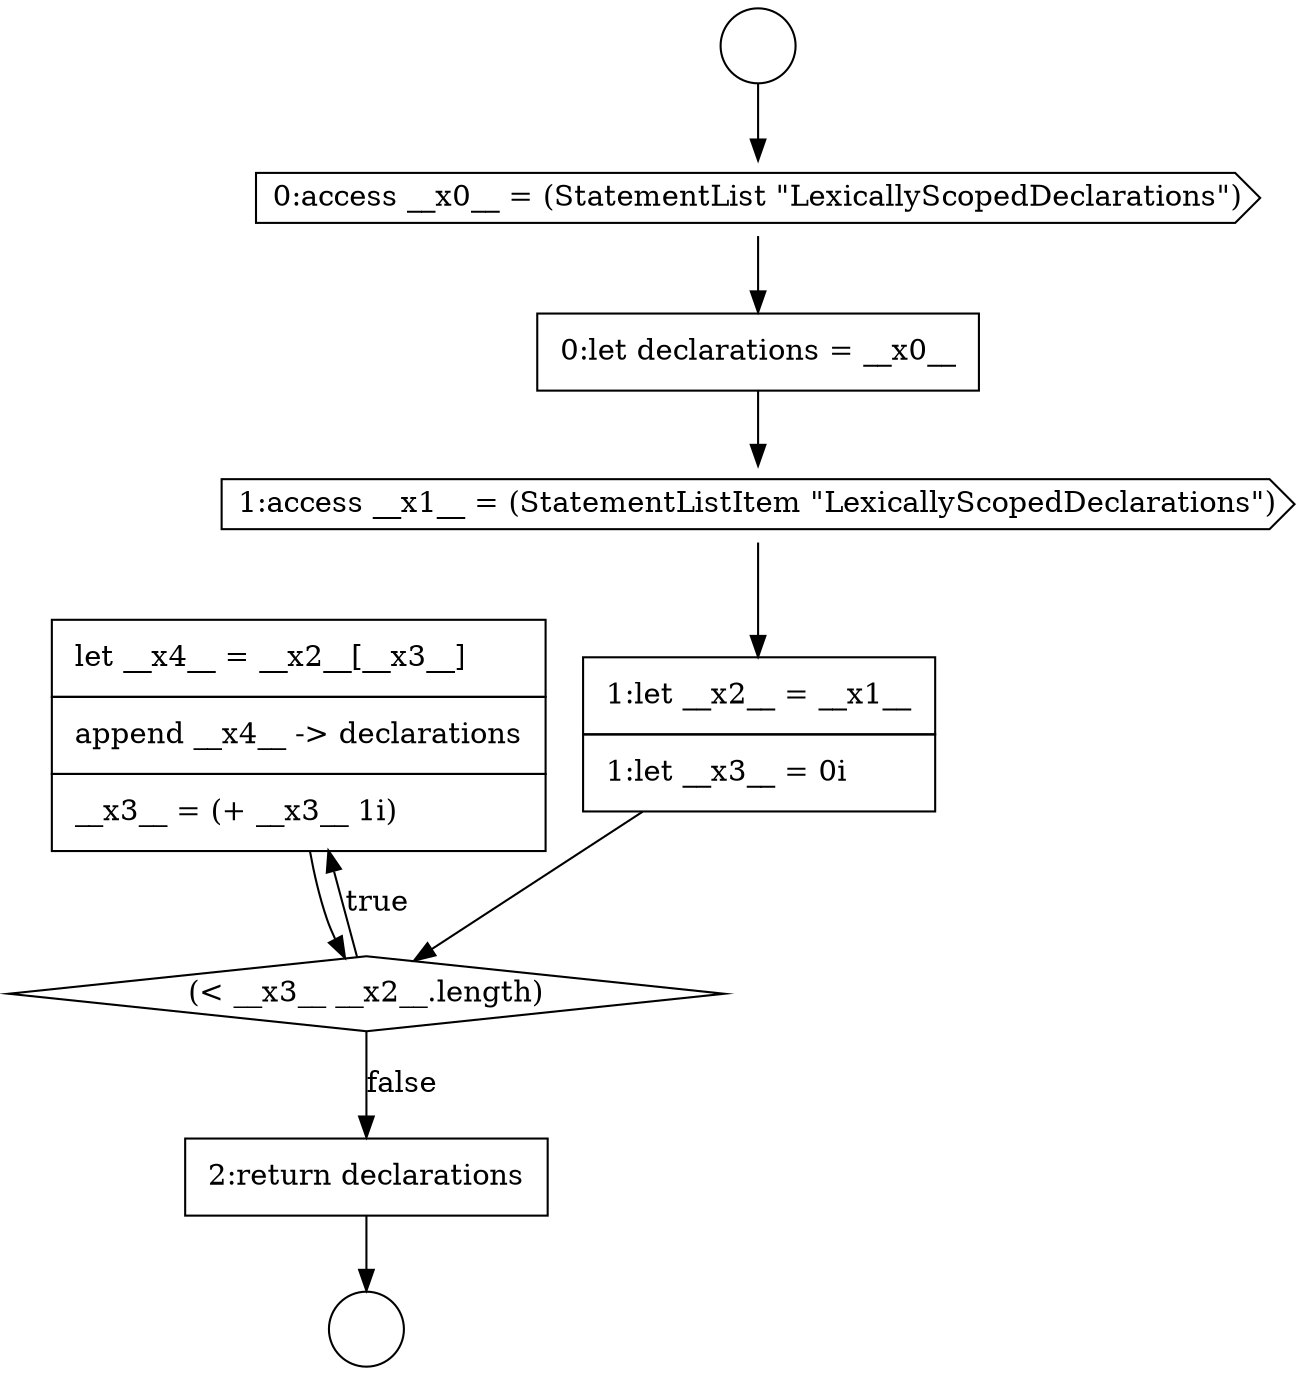 digraph {
  node6306 [shape=none, margin=0, label=<<font color="black">
    <table border="0" cellborder="1" cellspacing="0" cellpadding="10">
      <tr><td align="left">let __x4__ = __x2__[__x3__]</td></tr>
      <tr><td align="left">append __x4__ -&gt; declarations</td></tr>
      <tr><td align="left">__x3__ = (+ __x3__ 1i)</td></tr>
    </table>
  </font>> color="black" fillcolor="white" style=filled]
  node6300 [shape=circle label=" " color="black" fillcolor="white" style=filled]
  node6307 [shape=none, margin=0, label=<<font color="black">
    <table border="0" cellborder="1" cellspacing="0" cellpadding="10">
      <tr><td align="left">2:return declarations</td></tr>
    </table>
  </font>> color="black" fillcolor="white" style=filled]
  node6303 [shape=cds, label=<<font color="black">1:access __x1__ = (StatementListItem &quot;LexicallyScopedDeclarations&quot;)</font>> color="black" fillcolor="white" style=filled]
  node6302 [shape=none, margin=0, label=<<font color="black">
    <table border="0" cellborder="1" cellspacing="0" cellpadding="10">
      <tr><td align="left">0:let declarations = __x0__</td></tr>
    </table>
  </font>> color="black" fillcolor="white" style=filled]
  node6301 [shape=cds, label=<<font color="black">0:access __x0__ = (StatementList &quot;LexicallyScopedDeclarations&quot;)</font>> color="black" fillcolor="white" style=filled]
  node6305 [shape=diamond, label=<<font color="black">(&lt; __x3__ __x2__.length)</font>> color="black" fillcolor="white" style=filled]
  node6299 [shape=circle label=" " color="black" fillcolor="white" style=filled]
  node6304 [shape=none, margin=0, label=<<font color="black">
    <table border="0" cellborder="1" cellspacing="0" cellpadding="10">
      <tr><td align="left">1:let __x2__ = __x1__</td></tr>
      <tr><td align="left">1:let __x3__ = 0i</td></tr>
    </table>
  </font>> color="black" fillcolor="white" style=filled]
  node6303 -> node6304 [ color="black"]
  node6307 -> node6300 [ color="black"]
  node6306 -> node6305 [ color="black"]
  node6304 -> node6305 [ color="black"]
  node6305 -> node6306 [label=<<font color="black">true</font>> color="black"]
  node6305 -> node6307 [label=<<font color="black">false</font>> color="black"]
  node6301 -> node6302 [ color="black"]
  node6299 -> node6301 [ color="black"]
  node6302 -> node6303 [ color="black"]
}
